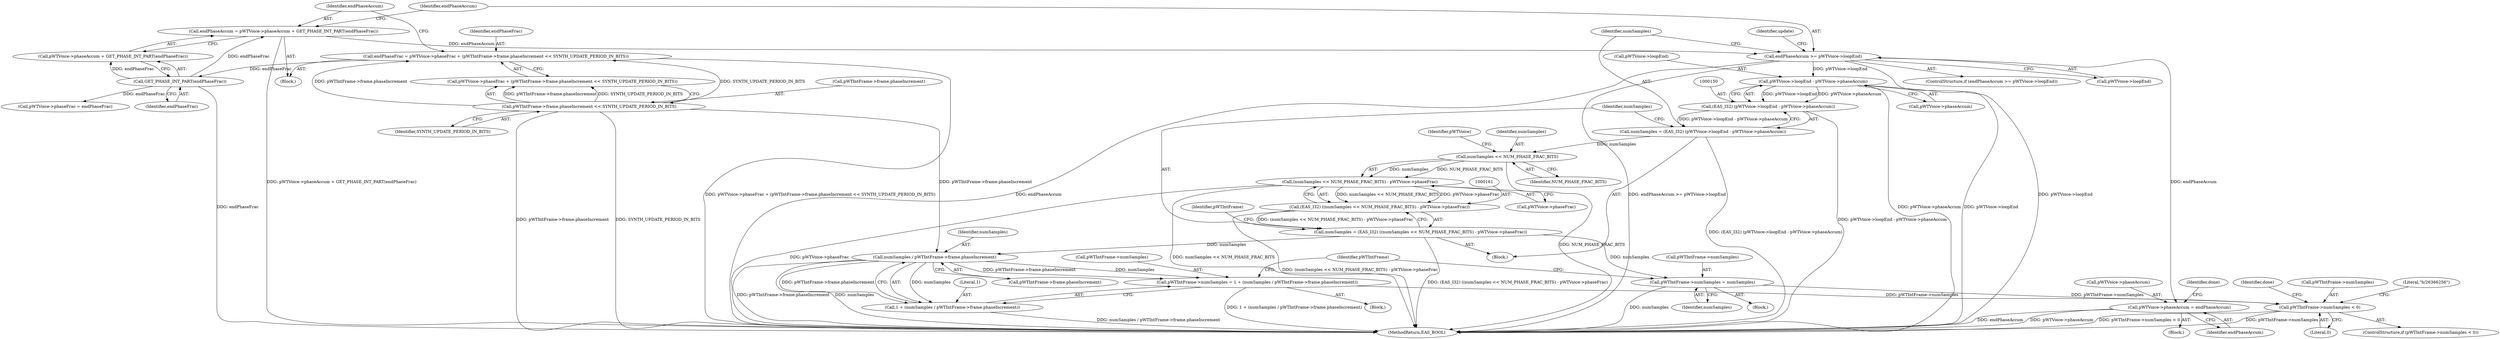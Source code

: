 digraph "0_Android_3ac044334c3ff6a61cb4238ff3ddaf17c7efcf49_5@integer" {
"1000132" [label="(Call,endPhaseAccum = pWTVoice->phaseAccum + GET_PHASE_INT_PART(endPhaseFrac))"];
"1000138" [label="(Call,GET_PHASE_INT_PART(endPhaseFrac))"];
"1000119" [label="(Call,endPhaseFrac = pWTVoice->phaseFrac + (pWTIntFrame->frame.phaseIncrement << SYNTH_UPDATE_PERIOD_IN_BITS))"];
"1000125" [label="(Call,pWTIntFrame->frame.phaseIncrement << SYNTH_UPDATE_PERIOD_IN_BITS)"];
"1000141" [label="(Call,endPhaseAccum >= pWTVoice->loopEnd)"];
"1000151" [label="(Call,pWTVoice->loopEnd - pWTVoice->phaseAccum)"];
"1000149" [label="(Call,(EAS_I32) (pWTVoice->loopEnd - pWTVoice->phaseAccum))"];
"1000147" [label="(Call,numSamples = (EAS_I32) (pWTVoice->loopEnd - pWTVoice->phaseAccum))"];
"1000163" [label="(Call,numSamples << NUM_PHASE_FRAC_BITS)"];
"1000162" [label="(Call,(numSamples << NUM_PHASE_FRAC_BITS) - pWTVoice->phaseFrac)"];
"1000160" [label="(Call,(EAS_I32) ((numSamples << NUM_PHASE_FRAC_BITS) - pWTVoice->phaseFrac))"];
"1000158" [label="(Call,numSamples = (EAS_I32) ((numSamples << NUM_PHASE_FRAC_BITS) - pWTVoice->phaseFrac))"];
"1000182" [label="(Call,numSamples / pWTIntFrame->frame.phaseIncrement)"];
"1000176" [label="(Call,pWTIntFrame->numSamples = 1 + (numSamples / pWTIntFrame->frame.phaseIncrement))"];
"1000197" [label="(Call,pWTIntFrame->numSamples < 0)"];
"1000180" [label="(Call,1 + (numSamples / pWTIntFrame->frame.phaseIncrement))"];
"1000191" [label="(Call,pWTIntFrame->numSamples = numSamples)"];
"1000221" [label="(Call,pWTVoice->phaseAccum = endPhaseAccum)"];
"1000211" [label="(Identifier,done)"];
"1000125" [label="(Call,pWTIntFrame->frame.phaseIncrement << SYNTH_UPDATE_PERIOD_IN_BITS)"];
"1000195" [label="(Identifier,numSamples)"];
"1000143" [label="(Call,pWTVoice->loopEnd)"];
"1000216" [label="(Call,pWTVoice->phaseFrac = endPhaseFrac)"];
"1000131" [label="(Identifier,SYNTH_UPDATE_PERIOD_IN_BITS)"];
"1000198" [label="(Call,pWTIntFrame->numSamples)"];
"1000163" [label="(Call,numSamples << NUM_PHASE_FRAC_BITS)"];
"1000160" [label="(Call,(EAS_I32) ((numSamples << NUM_PHASE_FRAC_BITS) - pWTVoice->phaseFrac))"];
"1000191" [label="(Call,pWTIntFrame->numSamples = numSamples)"];
"1000197" [label="(Call,pWTIntFrame->numSamples < 0)"];
"1000164" [label="(Identifier,numSamples)"];
"1000152" [label="(Call,pWTVoice->loopEnd)"];
"1000227" [label="(Identifier,done)"];
"1000222" [label="(Call,pWTVoice->phaseAccum)"];
"1000228" [label="(MethodReturn,EAS_BOOL)"];
"1000119" [label="(Call,endPhaseFrac = pWTVoice->phaseFrac + (pWTIntFrame->frame.phaseIncrement << SYNTH_UPDATE_PERIOD_IN_BITS))"];
"1000133" [label="(Identifier,endPhaseAccum)"];
"1000134" [label="(Call,pWTVoice->phaseAccum + GET_PHASE_INT_PART(endPhaseFrac))"];
"1000182" [label="(Call,numSamples / pWTIntFrame->frame.phaseIncrement)"];
"1000221" [label="(Call,pWTVoice->phaseAccum = endPhaseAccum)"];
"1000126" [label="(Call,pWTIntFrame->frame.phaseIncrement)"];
"1000166" [label="(Call,pWTVoice->phaseFrac)"];
"1000142" [label="(Identifier,endPhaseAccum)"];
"1000180" [label="(Call,1 + (numSamples / pWTIntFrame->frame.phaseIncrement))"];
"1000165" [label="(Identifier,NUM_PHASE_FRAC_BITS)"];
"1000196" [label="(ControlStructure,if (pWTIntFrame->numSamples < 0))"];
"1000201" [label="(Literal,0)"];
"1000204" [label="(Literal,\"b/26366256\")"];
"1000192" [label="(Call,pWTIntFrame->numSamples)"];
"1000141" [label="(Call,endPhaseAccum >= pWTVoice->loopEnd)"];
"1000121" [label="(Call,pWTVoice->phaseFrac + (pWTIntFrame->frame.phaseIncrement << SYNTH_UPDATE_PERIOD_IN_BITS))"];
"1000214" [label="(Identifier,update)"];
"1000184" [label="(Call,pWTIntFrame->frame.phaseIncrement)"];
"1000215" [label="(Block,)"];
"1000148" [label="(Identifier,numSamples)"];
"1000183" [label="(Identifier,numSamples)"];
"1000111" [label="(Block,)"];
"1000167" [label="(Identifier,pWTVoice)"];
"1000155" [label="(Call,pWTVoice->phaseAccum)"];
"1000159" [label="(Identifier,numSamples)"];
"1000181" [label="(Literal,1)"];
"1000162" [label="(Call,(numSamples << NUM_PHASE_FRAC_BITS) - pWTVoice->phaseFrac)"];
"1000120" [label="(Identifier,endPhaseFrac)"];
"1000176" [label="(Call,pWTIntFrame->numSamples = 1 + (numSamples / pWTIntFrame->frame.phaseIncrement))"];
"1000225" [label="(Identifier,endPhaseAccum)"];
"1000190" [label="(Block,)"];
"1000140" [label="(ControlStructure,if (endPhaseAccum >= pWTVoice->loopEnd))"];
"1000158" [label="(Call,numSamples = (EAS_I32) ((numSamples << NUM_PHASE_FRAC_BITS) - pWTVoice->phaseFrac))"];
"1000138" [label="(Call,GET_PHASE_INT_PART(endPhaseFrac))"];
"1000146" [label="(Block,)"];
"1000175" [label="(Block,)"];
"1000149" [label="(Call,(EAS_I32) (pWTVoice->loopEnd - pWTVoice->phaseAccum))"];
"1000199" [label="(Identifier,pWTIntFrame)"];
"1000151" [label="(Call,pWTVoice->loopEnd - pWTVoice->phaseAccum)"];
"1000139" [label="(Identifier,endPhaseFrac)"];
"1000147" [label="(Call,numSamples = (EAS_I32) (pWTVoice->loopEnd - pWTVoice->phaseAccum))"];
"1000177" [label="(Call,pWTIntFrame->numSamples)"];
"1000172" [label="(Identifier,pWTIntFrame)"];
"1000132" [label="(Call,endPhaseAccum = pWTVoice->phaseAccum + GET_PHASE_INT_PART(endPhaseFrac))"];
"1000132" -> "1000111"  [label="AST: "];
"1000132" -> "1000134"  [label="CFG: "];
"1000133" -> "1000132"  [label="AST: "];
"1000134" -> "1000132"  [label="AST: "];
"1000142" -> "1000132"  [label="CFG: "];
"1000132" -> "1000228"  [label="DDG: pWTVoice->phaseAccum + GET_PHASE_INT_PART(endPhaseFrac)"];
"1000138" -> "1000132"  [label="DDG: endPhaseFrac"];
"1000132" -> "1000141"  [label="DDG: endPhaseAccum"];
"1000138" -> "1000134"  [label="AST: "];
"1000138" -> "1000139"  [label="CFG: "];
"1000139" -> "1000138"  [label="AST: "];
"1000134" -> "1000138"  [label="CFG: "];
"1000138" -> "1000228"  [label="DDG: endPhaseFrac"];
"1000138" -> "1000134"  [label="DDG: endPhaseFrac"];
"1000119" -> "1000138"  [label="DDG: endPhaseFrac"];
"1000138" -> "1000216"  [label="DDG: endPhaseFrac"];
"1000119" -> "1000111"  [label="AST: "];
"1000119" -> "1000121"  [label="CFG: "];
"1000120" -> "1000119"  [label="AST: "];
"1000121" -> "1000119"  [label="AST: "];
"1000133" -> "1000119"  [label="CFG: "];
"1000119" -> "1000228"  [label="DDG: pWTVoice->phaseFrac + (pWTIntFrame->frame.phaseIncrement << SYNTH_UPDATE_PERIOD_IN_BITS)"];
"1000125" -> "1000119"  [label="DDG: pWTIntFrame->frame.phaseIncrement"];
"1000125" -> "1000119"  [label="DDG: SYNTH_UPDATE_PERIOD_IN_BITS"];
"1000125" -> "1000121"  [label="AST: "];
"1000125" -> "1000131"  [label="CFG: "];
"1000126" -> "1000125"  [label="AST: "];
"1000131" -> "1000125"  [label="AST: "];
"1000121" -> "1000125"  [label="CFG: "];
"1000125" -> "1000228"  [label="DDG: pWTIntFrame->frame.phaseIncrement"];
"1000125" -> "1000228"  [label="DDG: SYNTH_UPDATE_PERIOD_IN_BITS"];
"1000125" -> "1000121"  [label="DDG: pWTIntFrame->frame.phaseIncrement"];
"1000125" -> "1000121"  [label="DDG: SYNTH_UPDATE_PERIOD_IN_BITS"];
"1000125" -> "1000182"  [label="DDG: pWTIntFrame->frame.phaseIncrement"];
"1000141" -> "1000140"  [label="AST: "];
"1000141" -> "1000143"  [label="CFG: "];
"1000142" -> "1000141"  [label="AST: "];
"1000143" -> "1000141"  [label="AST: "];
"1000148" -> "1000141"  [label="CFG: "];
"1000214" -> "1000141"  [label="CFG: "];
"1000141" -> "1000228"  [label="DDG: endPhaseAccum"];
"1000141" -> "1000228"  [label="DDG: endPhaseAccum >= pWTVoice->loopEnd"];
"1000141" -> "1000228"  [label="DDG: pWTVoice->loopEnd"];
"1000141" -> "1000151"  [label="DDG: pWTVoice->loopEnd"];
"1000141" -> "1000221"  [label="DDG: endPhaseAccum"];
"1000151" -> "1000149"  [label="AST: "];
"1000151" -> "1000155"  [label="CFG: "];
"1000152" -> "1000151"  [label="AST: "];
"1000155" -> "1000151"  [label="AST: "];
"1000149" -> "1000151"  [label="CFG: "];
"1000151" -> "1000228"  [label="DDG: pWTVoice->loopEnd"];
"1000151" -> "1000228"  [label="DDG: pWTVoice->phaseAccum"];
"1000151" -> "1000149"  [label="DDG: pWTVoice->loopEnd"];
"1000151" -> "1000149"  [label="DDG: pWTVoice->phaseAccum"];
"1000149" -> "1000147"  [label="AST: "];
"1000150" -> "1000149"  [label="AST: "];
"1000147" -> "1000149"  [label="CFG: "];
"1000149" -> "1000228"  [label="DDG: pWTVoice->loopEnd - pWTVoice->phaseAccum"];
"1000149" -> "1000147"  [label="DDG: pWTVoice->loopEnd - pWTVoice->phaseAccum"];
"1000147" -> "1000146"  [label="AST: "];
"1000148" -> "1000147"  [label="AST: "];
"1000159" -> "1000147"  [label="CFG: "];
"1000147" -> "1000228"  [label="DDG: (EAS_I32) (pWTVoice->loopEnd - pWTVoice->phaseAccum)"];
"1000147" -> "1000163"  [label="DDG: numSamples"];
"1000163" -> "1000162"  [label="AST: "];
"1000163" -> "1000165"  [label="CFG: "];
"1000164" -> "1000163"  [label="AST: "];
"1000165" -> "1000163"  [label="AST: "];
"1000167" -> "1000163"  [label="CFG: "];
"1000163" -> "1000228"  [label="DDG: NUM_PHASE_FRAC_BITS"];
"1000163" -> "1000162"  [label="DDG: numSamples"];
"1000163" -> "1000162"  [label="DDG: NUM_PHASE_FRAC_BITS"];
"1000162" -> "1000160"  [label="AST: "];
"1000162" -> "1000166"  [label="CFG: "];
"1000166" -> "1000162"  [label="AST: "];
"1000160" -> "1000162"  [label="CFG: "];
"1000162" -> "1000228"  [label="DDG: pWTVoice->phaseFrac"];
"1000162" -> "1000228"  [label="DDG: numSamples << NUM_PHASE_FRAC_BITS"];
"1000162" -> "1000160"  [label="DDG: numSamples << NUM_PHASE_FRAC_BITS"];
"1000162" -> "1000160"  [label="DDG: pWTVoice->phaseFrac"];
"1000160" -> "1000158"  [label="AST: "];
"1000161" -> "1000160"  [label="AST: "];
"1000158" -> "1000160"  [label="CFG: "];
"1000160" -> "1000228"  [label="DDG: (numSamples << NUM_PHASE_FRAC_BITS) - pWTVoice->phaseFrac"];
"1000160" -> "1000158"  [label="DDG: (numSamples << NUM_PHASE_FRAC_BITS) - pWTVoice->phaseFrac"];
"1000158" -> "1000146"  [label="AST: "];
"1000159" -> "1000158"  [label="AST: "];
"1000172" -> "1000158"  [label="CFG: "];
"1000158" -> "1000228"  [label="DDG: (EAS_I32) ((numSamples << NUM_PHASE_FRAC_BITS) - pWTVoice->phaseFrac)"];
"1000158" -> "1000182"  [label="DDG: numSamples"];
"1000158" -> "1000191"  [label="DDG: numSamples"];
"1000182" -> "1000180"  [label="AST: "];
"1000182" -> "1000184"  [label="CFG: "];
"1000183" -> "1000182"  [label="AST: "];
"1000184" -> "1000182"  [label="AST: "];
"1000180" -> "1000182"  [label="CFG: "];
"1000182" -> "1000228"  [label="DDG: pWTIntFrame->frame.phaseIncrement"];
"1000182" -> "1000228"  [label="DDG: numSamples"];
"1000182" -> "1000176"  [label="DDG: numSamples"];
"1000182" -> "1000176"  [label="DDG: pWTIntFrame->frame.phaseIncrement"];
"1000182" -> "1000180"  [label="DDG: numSamples"];
"1000182" -> "1000180"  [label="DDG: pWTIntFrame->frame.phaseIncrement"];
"1000176" -> "1000175"  [label="AST: "];
"1000176" -> "1000180"  [label="CFG: "];
"1000177" -> "1000176"  [label="AST: "];
"1000180" -> "1000176"  [label="AST: "];
"1000199" -> "1000176"  [label="CFG: "];
"1000176" -> "1000228"  [label="DDG: 1 + (numSamples / pWTIntFrame->frame.phaseIncrement)"];
"1000176" -> "1000197"  [label="DDG: pWTIntFrame->numSamples"];
"1000197" -> "1000196"  [label="AST: "];
"1000197" -> "1000201"  [label="CFG: "];
"1000198" -> "1000197"  [label="AST: "];
"1000201" -> "1000197"  [label="AST: "];
"1000204" -> "1000197"  [label="CFG: "];
"1000211" -> "1000197"  [label="CFG: "];
"1000197" -> "1000228"  [label="DDG: pWTIntFrame->numSamples < 0"];
"1000197" -> "1000228"  [label="DDG: pWTIntFrame->numSamples"];
"1000191" -> "1000197"  [label="DDG: pWTIntFrame->numSamples"];
"1000181" -> "1000180"  [label="AST: "];
"1000180" -> "1000228"  [label="DDG: numSamples / pWTIntFrame->frame.phaseIncrement"];
"1000191" -> "1000190"  [label="AST: "];
"1000191" -> "1000195"  [label="CFG: "];
"1000192" -> "1000191"  [label="AST: "];
"1000195" -> "1000191"  [label="AST: "];
"1000199" -> "1000191"  [label="CFG: "];
"1000191" -> "1000228"  [label="DDG: numSamples"];
"1000221" -> "1000215"  [label="AST: "];
"1000221" -> "1000225"  [label="CFG: "];
"1000222" -> "1000221"  [label="AST: "];
"1000225" -> "1000221"  [label="AST: "];
"1000227" -> "1000221"  [label="CFG: "];
"1000221" -> "1000228"  [label="DDG: endPhaseAccum"];
"1000221" -> "1000228"  [label="DDG: pWTVoice->phaseAccum"];
}
